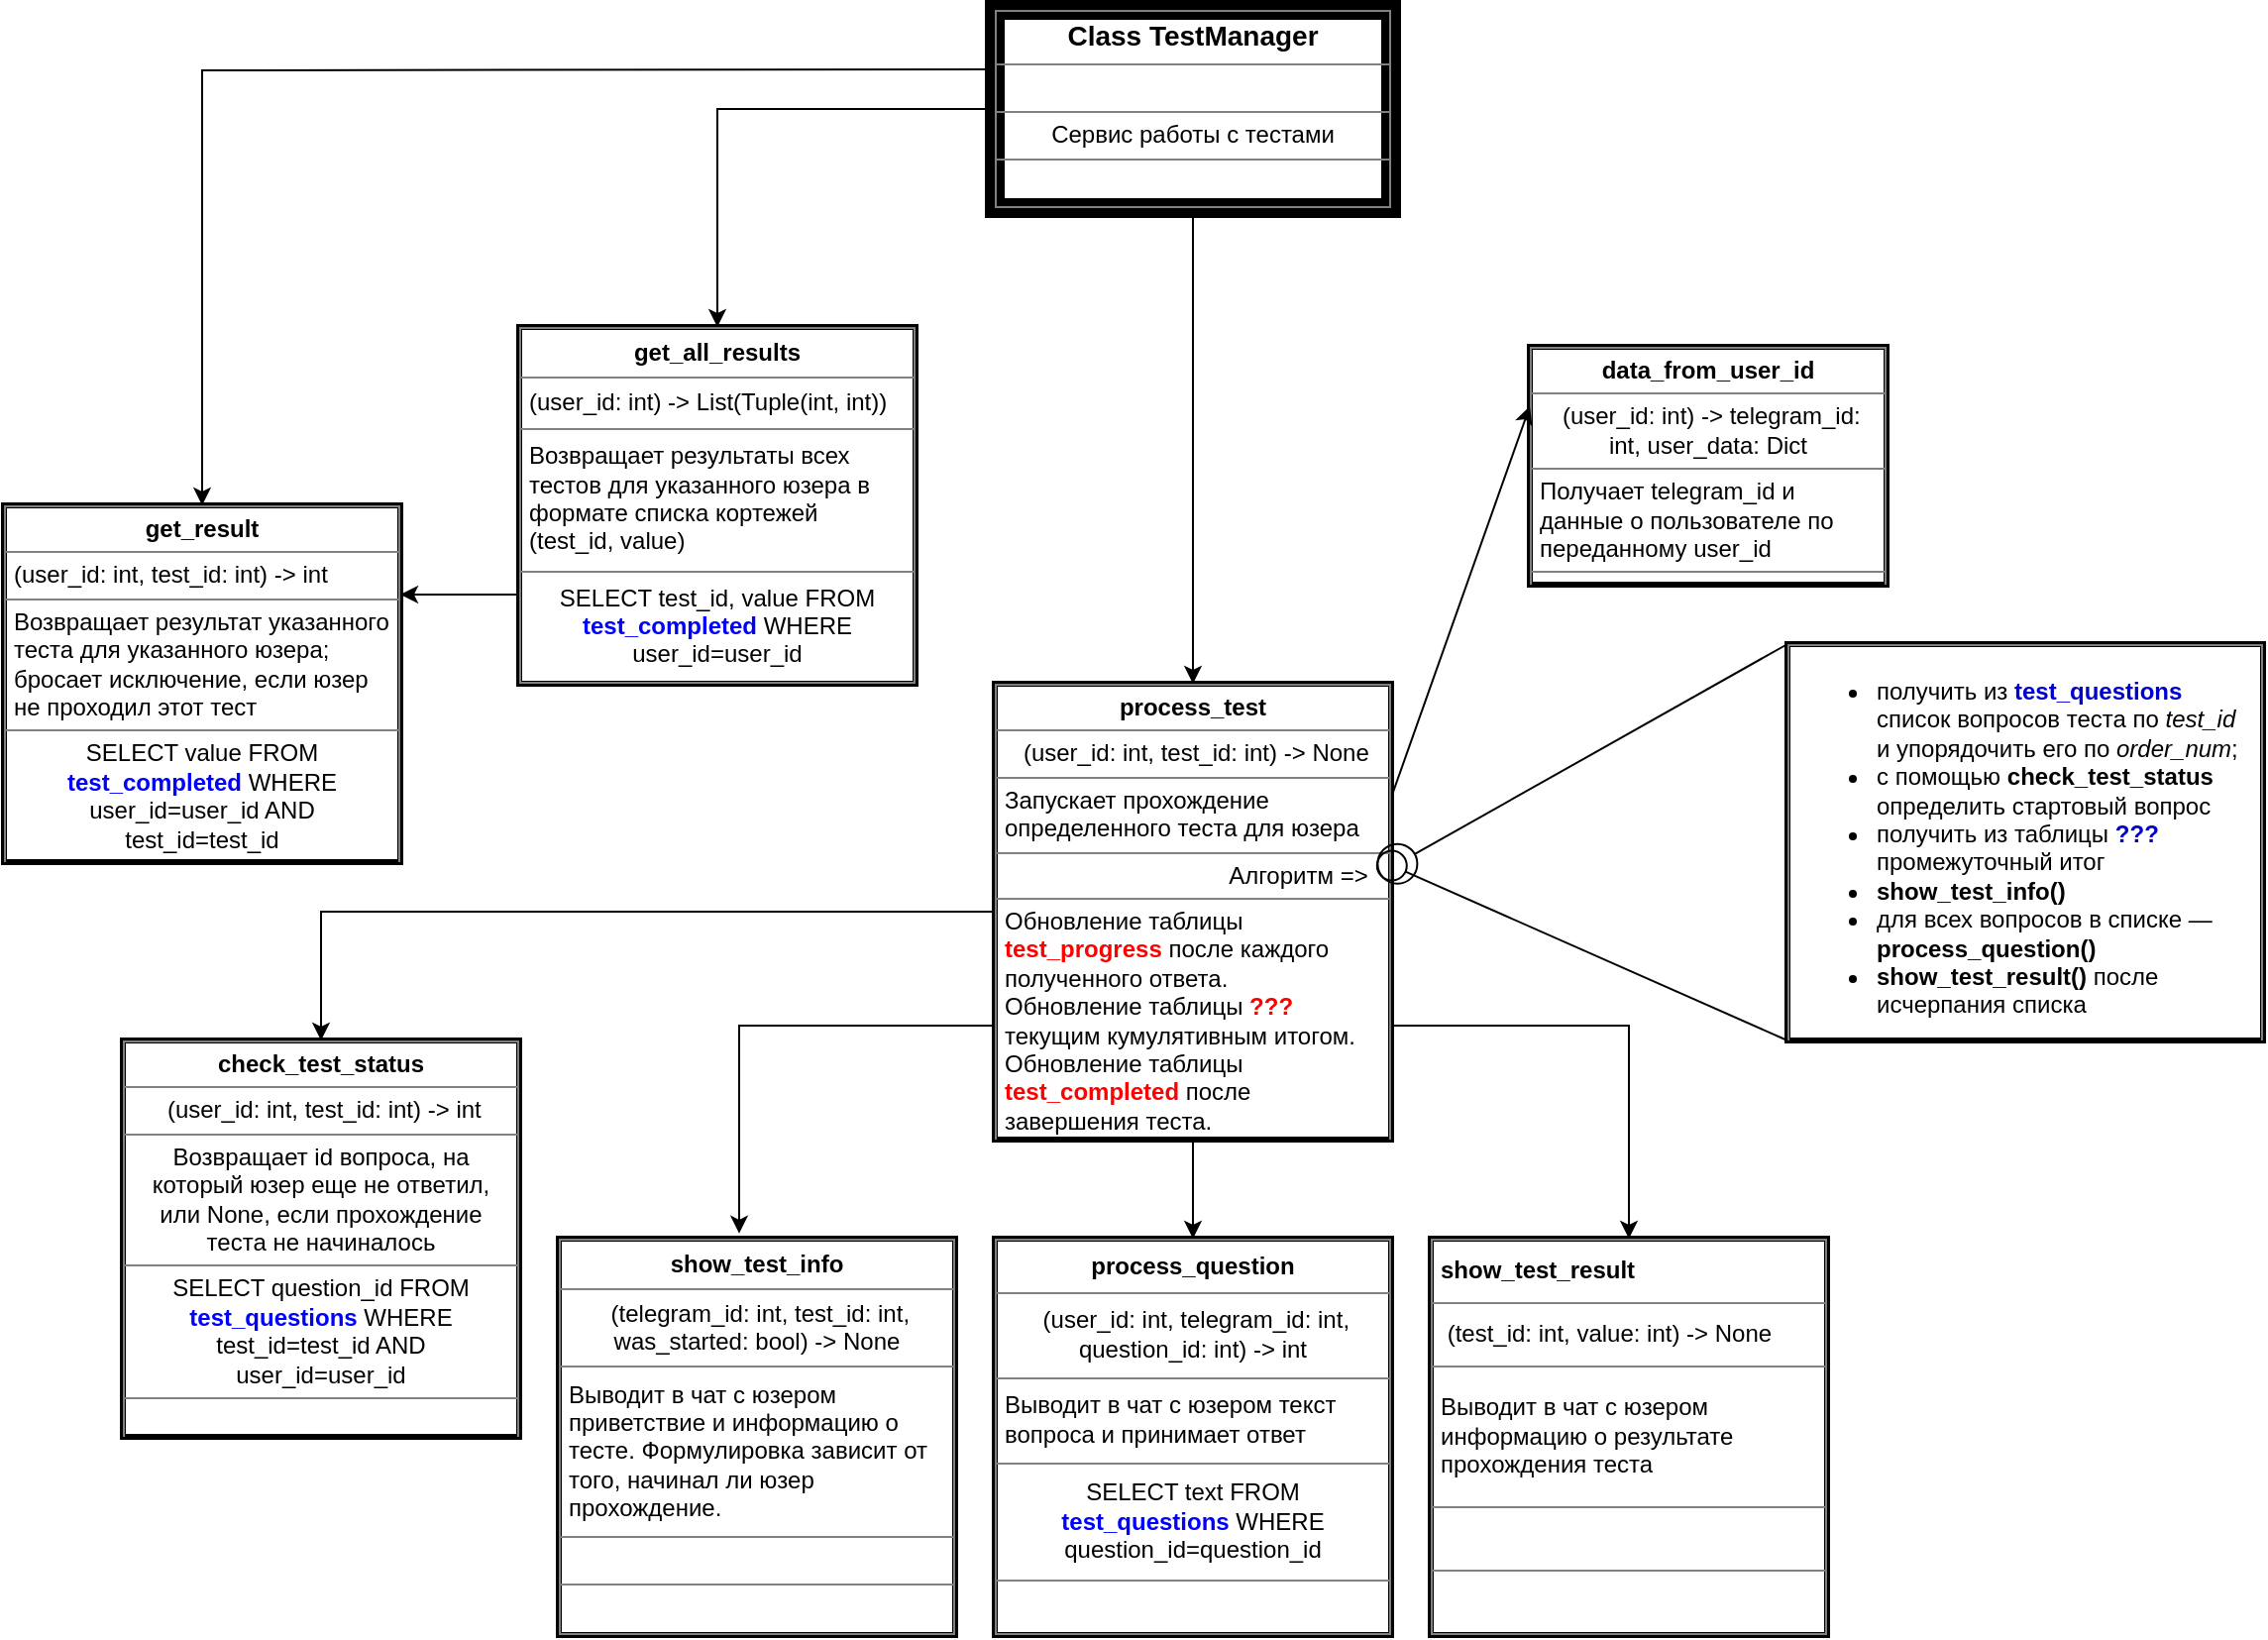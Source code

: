<mxfile version="20.7.4" type="device"><diagram id="C5RBs43oDa-KdzZeNtuy" name="Page-1"><mxGraphModel dx="1251" dy="993" grid="1" gridSize="10" guides="1" tooltips="1" connect="1" arrows="1" fold="1" page="1" pageScale="1" pageWidth="827" pageHeight="1169" math="0" shadow="0"><root><mxCell id="WIyWlLk6GJQsqaUBKTNV-0"/><mxCell id="WIyWlLk6GJQsqaUBKTNV-1" parent="WIyWlLk6GJQsqaUBKTNV-0"/><mxCell id="4UU27mW7zbHizoMPV95z-0" value="&lt;table style=&quot;width:100%;height:100%;border-collapse:collapse;&quot; width=&quot;100%&quot; height=&quot;100%&quot; cellpadding=&quot;4&quot; border=&quot;1&quot;&gt;&lt;tbody&gt;&lt;tr&gt;&lt;th align=&quot;center&quot;&gt;&lt;b&gt;get_result&lt;/b&gt;&lt;/th&gt;&lt;/tr&gt;&lt;tr&gt;&lt;td&gt;(user_id: int, test_id: int) -&amp;gt; int&lt;br&gt;&lt;/td&gt;&lt;/tr&gt;&lt;tr align=&quot;left&quot;&gt;&lt;td&gt;&lt;span&gt;Возвращает результат указанного теста для указанного юзера; бросает исключение, если юзер не проходил этот тест&lt;/span&gt;&lt;/td&gt;&lt;/tr&gt;&lt;tr&gt;&lt;td align=&quot;center&quot;&gt;&lt;span lang=&quot;EN-US&quot;&gt;SELECT value FROM &lt;font color=&quot;#0000FF&quot;&gt;&lt;b&gt;test_completed&lt;/b&gt;&lt;/font&gt; WHERE user_id=user_id AND test_id=test_id&lt;/span&gt;&lt;/td&gt;&lt;/tr&gt;&lt;/tbody&gt;&lt;/table&gt;" style="text;html=1;whiteSpace=wrap;strokeColor=default;fillColor=none;overflow=fill;strokeWidth=3;" vertex="1" parent="WIyWlLk6GJQsqaUBKTNV-1"><mxGeometry x="300" y="270" width="200" height="180" as="geometry"/></mxCell><mxCell id="4UU27mW7zbHizoMPV95z-1" value="&lt;table style=&quot;width:100%;height:100%;border-collapse:collapse;&quot; width=&quot;100%&quot; height=&quot;100%&quot; cellpadding=&quot;4&quot; border=&quot;1&quot;&gt;&lt;tbody&gt;&lt;tr&gt;&lt;th align=&quot;center&quot;&gt;data_from_user_id&lt;/th&gt;&lt;/tr&gt;&lt;tr align=&quot;center&quot;&gt;&lt;td&gt;&amp;nbsp;(user_id: int) -&amp;gt; telegram_id: int, user_data: Dict&lt;br&gt;&lt;/td&gt;&lt;/tr&gt;&lt;tr&gt;&lt;td&gt;&lt;div align=&quot;left&quot;&gt;Получает telegram_id и данные о пользователе по переданному user_id&lt;/div&gt;&lt;/td&gt;&lt;/tr&gt;&lt;tr&gt;&lt;td align=&quot;center&quot;&gt;&lt;br&gt;&lt;/td&gt;&lt;/tr&gt;&lt;/tbody&gt;&lt;/table&gt;" style="text;html=1;whiteSpace=wrap;strokeColor=default;fillColor=none;overflow=fill;strokeWidth=3;" vertex="1" parent="WIyWlLk6GJQsqaUBKTNV-1"><mxGeometry x="1070" y="190" width="180" height="120" as="geometry"/></mxCell><mxCell id="4UU27mW7zbHizoMPV95z-25" style="edgeStyle=none;rounded=0;orthogonalLoop=1;jettySize=auto;html=1;exitX=0;exitY=0.75;exitDx=0;exitDy=0;entryX=1;entryY=0.25;entryDx=0;entryDy=0;fontColor=#FF0000;" edge="1" parent="WIyWlLk6GJQsqaUBKTNV-1" source="4UU27mW7zbHizoMPV95z-2" target="4UU27mW7zbHizoMPV95z-0"><mxGeometry relative="1" as="geometry"/></mxCell><mxCell id="4UU27mW7zbHizoMPV95z-2" value="&lt;table style=&quot;width:100%;height:100%;border-collapse:collapse;&quot; width=&quot;100%&quot; height=&quot;100%&quot; cellpadding=&quot;4&quot; border=&quot;1&quot;&gt;&lt;tbody&gt;&lt;tr&gt;&lt;th align=&quot;center&quot;&gt;&lt;b&gt;get_all_results&lt;/b&gt;&lt;/th&gt;&lt;/tr&gt;&lt;tr&gt;&lt;td&gt;(user_id: int) -&amp;gt; List(Tuple(int, int))&lt;br&gt;&lt;/td&gt;&lt;/tr&gt;&lt;tr align=&quot;left&quot;&gt;&lt;td&gt;&lt;span&gt;Возвращает результаты всех тестов для указанного юзера в формате списка кортежей (test_id, value)&lt;br&gt;&lt;/span&gt;&lt;/td&gt;&lt;/tr&gt;&lt;tr&gt;&lt;td align=&quot;center&quot;&gt;&lt;span lang=&quot;EN-US&quot;&gt;SELECT test_id, value FROM &lt;font color=&quot;#0000FF&quot;&gt;&lt;b&gt;test_completed&lt;/b&gt;&lt;/font&gt; WHERE user_id=user_id&lt;/span&gt;&lt;/td&gt;&lt;/tr&gt;&lt;/tbody&gt;&lt;/table&gt;" style="text;html=1;whiteSpace=wrap;strokeColor=default;fillColor=none;overflow=fill;strokeWidth=3;" vertex="1" parent="WIyWlLk6GJQsqaUBKTNV-1"><mxGeometry x="560" y="180" width="200" height="180" as="geometry"/></mxCell><mxCell id="4UU27mW7zbHizoMPV95z-5" value="&lt;table style=&quot;width:100%;height:100%;border-collapse:collapse;&quot; width=&quot;100%&quot; height=&quot;100%&quot; cellpadding=&quot;4&quot; border=&quot;1&quot;&gt;&lt;tbody&gt;&lt;tr&gt;&lt;th align=&quot;center&quot;&gt;process_question&lt;/th&gt;&lt;/tr&gt;&lt;tr align=&quot;center&quot;&gt;&lt;td&gt;&amp;nbsp;(user_id: int, telegram_id: int, question_id: int) -&amp;gt; int&lt;br&gt;&lt;/td&gt;&lt;/tr&gt;&lt;tr align=&quot;left&quot;&gt;&lt;td&gt;Выводит в чат с юзером текст вопроса и принимает ответ&lt;br&gt;&lt;/td&gt;&lt;/tr&gt;&lt;tr&gt;&lt;td align=&quot;center&quot;&gt;&lt;span lang=&quot;EN-US&quot;&gt;SELECT text FROM &lt;font color=&quot;#0000FF&quot;&gt;&lt;b&gt;test_questions&lt;/b&gt;&lt;/font&gt; WHERE question_id=question_id&lt;br&gt;&lt;/span&gt;&lt;/td&gt;&lt;/tr&gt;&lt;tr&gt;&lt;td&gt;&lt;br&gt;&lt;/td&gt;&lt;/tr&gt;&lt;/tbody&gt;&lt;/table&gt;" style="text;html=1;whiteSpace=wrap;strokeColor=default;fillColor=none;overflow=fill;strokeWidth=3;" vertex="1" parent="WIyWlLk6GJQsqaUBKTNV-1"><mxGeometry x="800" y="640" width="200" height="200" as="geometry"/></mxCell><mxCell id="4UU27mW7zbHizoMPV95z-10" style="edgeStyle=orthogonalEdgeStyle;rounded=0;orthogonalLoop=1;jettySize=auto;html=1;exitX=0;exitY=0.5;exitDx=0;exitDy=0;entryX=0.5;entryY=0;entryDx=0;entryDy=0;fontColor=#FF0000;" edge="1" parent="WIyWlLk6GJQsqaUBKTNV-1" source="4UU27mW7zbHizoMPV95z-7" target="4UU27mW7zbHizoMPV95z-8"><mxGeometry relative="1" as="geometry"/></mxCell><mxCell id="4UU27mW7zbHizoMPV95z-12" style="edgeStyle=orthogonalEdgeStyle;rounded=0;orthogonalLoop=1;jettySize=auto;html=1;entryX=0.5;entryY=0;entryDx=0;entryDy=0;fontColor=#FF0000;" edge="1" parent="WIyWlLk6GJQsqaUBKTNV-1" source="4UU27mW7zbHizoMPV95z-7" target="4UU27mW7zbHizoMPV95z-5"><mxGeometry relative="1" as="geometry"/></mxCell><mxCell id="4UU27mW7zbHizoMPV95z-37" style="edgeStyle=none;rounded=0;orthogonalLoop=1;jettySize=auto;html=1;exitX=1;exitY=0.25;exitDx=0;exitDy=0;entryX=0;entryY=0.25;entryDx=0;entryDy=0;fontSize=14;fontColor=#FF0000;" edge="1" parent="WIyWlLk6GJQsqaUBKTNV-1" source="4UU27mW7zbHizoMPV95z-7" target="4UU27mW7zbHizoMPV95z-1"><mxGeometry relative="1" as="geometry"/></mxCell><mxCell id="4UU27mW7zbHizoMPV95z-7" value="&lt;table style=&quot;width:100%;height:100%;border-collapse:collapse;&quot; width=&quot;100%&quot; height=&quot;100%&quot; cellpadding=&quot;4&quot; border=&quot;1&quot;&gt;&lt;tbody&gt;&lt;tr&gt;&lt;th align=&quot;center&quot;&gt;process_test&lt;/th&gt;&lt;/tr&gt;&lt;tr align=&quot;center&quot;&gt;&lt;td&gt;&amp;nbsp;(user_id: int, test_id: int) -&amp;gt; None&lt;br&gt;&lt;/td&gt;&lt;/tr&gt;&lt;tr align=&quot;left&quot;&gt;&lt;td&gt;Запускает прохождение определенного теста для юзера&lt;br&gt;&lt;/td&gt;&lt;/tr&gt;&lt;tr align=&quot;right&quot;&gt;&lt;td&gt;&lt;span lang=&quot;EN-US&quot;&gt;Алгоритм =&amp;gt;&amp;nbsp;&amp;nbsp; &lt;br&gt;&lt;/span&gt;&lt;/td&gt;&lt;/tr&gt;&lt;tr&gt;&lt;td&gt;Обновление таблицы &lt;font color=&quot;#FF0000&quot;&gt;&lt;b&gt;test_progress&lt;/b&gt;&lt;/font&gt; после каждого полученного ответа.&lt;br&gt;Обновление таблицы &lt;b&gt;&lt;font color=&quot;#FF0000&quot;&gt;???&lt;/font&gt;&lt;/b&gt; текущим кумулятивным итогом.&lt;br&gt;Обновление таблицы &lt;font color=&quot;#FF0000&quot;&gt;&lt;b&gt;test_completed&lt;/b&gt;&lt;/font&gt; после завершения теста. &lt;/td&gt;&lt;/tr&gt;&lt;/tbody&gt;&lt;/table&gt;" style="text;html=1;whiteSpace=wrap;strokeColor=default;fillColor=none;overflow=fill;strokeWidth=3;" vertex="1" parent="WIyWlLk6GJQsqaUBKTNV-1"><mxGeometry x="800" y="360" width="200" height="230" as="geometry"/></mxCell><mxCell id="4UU27mW7zbHizoMPV95z-8" value="&lt;table style=&quot;width:100%;height:100%;border-collapse:collapse;&quot; width=&quot;100%&quot; height=&quot;100%&quot; cellpadding=&quot;4&quot; border=&quot;1&quot;&gt;&lt;tbody&gt;&lt;tr&gt;&lt;th align=&quot;center&quot;&gt;check_test_status&lt;/th&gt;&lt;/tr&gt;&lt;tr align=&quot;center&quot;&gt;&lt;td&gt;&amp;nbsp;(user_id: int, test_id: int) -&amp;gt; int&lt;br&gt;&lt;/td&gt;&lt;/tr&gt;&lt;tr&gt;&lt;td align=&quot;center&quot;&gt;Возвращает id вопроса, на который юзер еще не ответил, или None, если прохождение теста не начиналось&lt;br&gt;&lt;/td&gt;&lt;/tr&gt;&lt;tr&gt;&lt;td align=&quot;center&quot;&gt;&lt;span lang=&quot;EN-US&quot;&gt;SELECT question_id FROM &lt;font color=&quot;#0000FF&quot;&gt;&lt;b&gt;test_questions&lt;/b&gt;&lt;/font&gt; WHERE test_id=test_id AND user_id=user_id&lt;br&gt;&lt;/span&gt;&lt;/td&gt;&lt;/tr&gt;&lt;tr&gt;&lt;td&gt;&lt;br&gt;&lt;/td&gt;&lt;/tr&gt;&lt;/tbody&gt;&lt;/table&gt;" style="text;html=1;whiteSpace=wrap;strokeColor=default;fillColor=none;overflow=fill;strokeWidth=3;" vertex="1" parent="WIyWlLk6GJQsqaUBKTNV-1"><mxGeometry x="360" y="540" width="200" height="200" as="geometry"/></mxCell><mxCell id="4UU27mW7zbHizoMPV95z-30" style="edgeStyle=none;rounded=0;orthogonalLoop=1;jettySize=auto;html=1;exitX=0.5;exitY=1;exitDx=0;exitDy=0;fontColor=#FF0000;" edge="1" parent="WIyWlLk6GJQsqaUBKTNV-1" source="4UU27mW7zbHizoMPV95z-13" target="4UU27mW7zbHizoMPV95z-7"><mxGeometry relative="1" as="geometry"/></mxCell><mxCell id="4UU27mW7zbHizoMPV95z-13" value="&lt;table style=&quot;width:100%;height:100%;border-collapse:collapse;&quot; width=&quot;100%&quot; height=&quot;100%&quot; cellpadding=&quot;4&quot; border=&quot;1&quot;&gt;&lt;tbody&gt;&lt;tr&gt;&lt;th align=&quot;center&quot;&gt;&lt;font style=&quot;font-size: 14px;&quot;&gt;Class TestManager&lt;/font&gt;&lt;br&gt;&lt;/th&gt;&lt;/tr&gt;&lt;tr&gt;&lt;td&gt;&lt;br&gt;&lt;/td&gt;&lt;/tr&gt;&lt;tr align=&quot;center&quot;&gt;&lt;td&gt;&lt;span&gt;Сервис работы с тестами&lt;br&gt;&lt;/span&gt;&lt;/td&gt;&lt;/tr&gt;&lt;tr&gt;&lt;td align=&quot;center&quot;&gt;&lt;br&gt;&lt;/td&gt;&lt;/tr&gt;&lt;/tbody&gt;&lt;/table&gt;" style="text;html=1;whiteSpace=wrap;strokeColor=default;fillColor=none;overflow=fill;strokeWidth=10;" vertex="1" parent="WIyWlLk6GJQsqaUBKTNV-1"><mxGeometry x="800" y="20" width="200" height="100" as="geometry"/></mxCell><mxCell id="4UU27mW7zbHizoMPV95z-32" value="&lt;table style=&quot;width:100%;height:100%;border-collapse:collapse;&quot; width=&quot;100%&quot; height=&quot;100%&quot; cellpadding=&quot;4&quot; border=&quot;1&quot;&gt;&lt;tbody&gt;&lt;tr&gt;&lt;th align=&quot;center&quot;&gt;show_test_info&lt;br&gt;&lt;/th&gt;&lt;/tr&gt;&lt;tr align=&quot;center&quot;&gt;&lt;td&gt;&amp;nbsp;(telegram_id: int, test_id: int, was_started: bool) -&amp;gt; None&lt;br&gt;&lt;/td&gt;&lt;/tr&gt;&lt;tr align=&quot;left&quot;&gt;&lt;td&gt;Выводит в чат с юзером приветствие и информацию о тесте. Формулировка зависит от того, начинал ли юзер прохождение.&lt;br&gt;&lt;/td&gt;&lt;/tr&gt;&lt;tr&gt;&lt;td align=&quot;center&quot;&gt;&lt;span lang=&quot;EN-US&quot;&gt;&lt;br&gt;&lt;/span&gt;&lt;/td&gt;&lt;/tr&gt;&lt;tr&gt;&lt;td&gt;&lt;br&gt;&lt;/td&gt;&lt;/tr&gt;&lt;/tbody&gt;&lt;/table&gt;" style="text;html=1;whiteSpace=wrap;strokeColor=default;fillColor=none;overflow=fill;strokeWidth=3;" vertex="1" parent="WIyWlLk6GJQsqaUBKTNV-1"><mxGeometry x="580" y="640" width="200" height="200" as="geometry"/></mxCell><mxCell id="4UU27mW7zbHizoMPV95z-33" style="edgeStyle=orthogonalEdgeStyle;rounded=0;orthogonalLoop=1;jettySize=auto;html=1;exitX=0;exitY=0.75;exitDx=0;exitDy=0;entryX=0.455;entryY=-0.013;entryDx=0;entryDy=0;fontColor=#FF0000;entryPerimeter=0;" edge="1" parent="WIyWlLk6GJQsqaUBKTNV-1" source="4UU27mW7zbHizoMPV95z-7" target="4UU27mW7zbHizoMPV95z-32"><mxGeometry relative="1" as="geometry"><mxPoint x="810" y="500" as="sourcePoint"/><mxPoint x="470" y="550" as="targetPoint"/></mxGeometry></mxCell><mxCell id="4UU27mW7zbHizoMPV95z-34" style="edgeStyle=orthogonalEdgeStyle;rounded=0;orthogonalLoop=1;jettySize=auto;html=1;entryX=0.5;entryY=0;entryDx=0;entryDy=0;fontColor=#FF0000;" edge="1" parent="WIyWlLk6GJQsqaUBKTNV-1" source="4UU27mW7zbHizoMPV95z-13" target="4UU27mW7zbHizoMPV95z-2"><mxGeometry relative="1" as="geometry"><mxPoint x="769" y="82.6" as="sourcePoint"/><mxPoint x="640" y="180.0" as="targetPoint"/></mxGeometry></mxCell><mxCell id="4UU27mW7zbHizoMPV95z-35" style="edgeStyle=orthogonalEdgeStyle;rounded=0;orthogonalLoop=1;jettySize=auto;html=1;entryX=0.5;entryY=0;entryDx=0;entryDy=0;fontColor=#FF0000;" edge="1" parent="WIyWlLk6GJQsqaUBKTNV-1" target="4UU27mW7zbHizoMPV95z-0"><mxGeometry relative="1" as="geometry"><mxPoint x="800" y="49.998" as="sourcePoint"/><mxPoint x="660" y="159.95" as="targetPoint"/></mxGeometry></mxCell><mxCell id="4UU27mW7zbHizoMPV95z-38" value="&lt;table style=&quot;width:100%;height:100%;border-collapse:collapse;&quot; width=&quot;100%&quot; height=&quot;100%&quot; cellpadding=&quot;4&quot; border=&quot;1&quot;&gt;&lt;tbody&gt;&lt;tr&gt;&lt;th&gt;show_test_result&lt;br&gt;&lt;/th&gt;&lt;/tr&gt;&lt;tr&gt;&lt;td&gt;&amp;nbsp;(test_id: int, value: int) -&amp;gt; None&lt;br&gt;&lt;/td&gt;&lt;/tr&gt;&lt;tr&gt;&lt;td&gt;Выводит в чат с юзером информацию о результате прохождения теста&lt;br&gt;&lt;/td&gt;&lt;/tr&gt;&lt;tr&gt;&lt;td&gt;&lt;span lang=&quot;EN-US&quot;&gt;&lt;br&gt;&lt;/span&gt;&lt;/td&gt;&lt;/tr&gt;&lt;tr&gt;&lt;td&gt;&lt;br&gt;&lt;/td&gt;&lt;/tr&gt;&lt;/tbody&gt;&lt;/table&gt;" style="text;html=1;whiteSpace=wrap;strokeColor=default;fillColor=none;overflow=fill;strokeWidth=3;align=left;" vertex="1" parent="WIyWlLk6GJQsqaUBKTNV-1"><mxGeometry x="1020" y="640" width="200" height="200" as="geometry"/></mxCell><mxCell id="4UU27mW7zbHizoMPV95z-41" style="edgeStyle=orthogonalEdgeStyle;rounded=0;orthogonalLoop=1;jettySize=auto;html=1;exitX=1;exitY=0.75;exitDx=0;exitDy=0;entryX=0.5;entryY=0;entryDx=0;entryDy=0;fontColor=#FF0000;" edge="1" parent="WIyWlLk6GJQsqaUBKTNV-1" source="4UU27mW7zbHizoMPV95z-7" target="4UU27mW7zbHizoMPV95z-38"><mxGeometry relative="1" as="geometry"><mxPoint x="1249" y="530" as="sourcePoint"/><mxPoint x="1120" y="627.4" as="targetPoint"/></mxGeometry></mxCell><mxCell id="4UU27mW7zbHizoMPV95z-55" value="&lt;table style=&quot;width:100%;height:100%;border-collapse:collapse;&quot; width=&quot;100%&quot; height=&quot;100%&quot; cellpadding=&quot;4&quot; border=&quot;1&quot;&gt;&lt;tbody&gt;&lt;tr align=&quot;left&quot;&gt;&lt;td&gt;&lt;ul&gt;&lt;li&gt;получить из &lt;b&gt;&lt;font color=&quot;#0000CC&quot;&gt;test_questions&lt;/font&gt;&lt;/b&gt; список вопросов теста по &lt;i&gt;test_id&lt;/i&gt; и упорядочить его по &lt;i&gt;order_num&lt;/i&gt;;&lt;/li&gt;&lt;li&gt;c помощью &lt;b&gt;check_test_status&lt;/b&gt; определить стартовый вопрос&lt;/li&gt;&lt;li&gt;получить из таблицы &lt;font color=&quot;#0000CC&quot;&gt;&lt;b&gt;???&lt;/b&gt;&lt;/font&gt; промежуточный итог&lt;br&gt;&lt;/li&gt;&lt;li&gt;&lt;b&gt;show_test_info()&lt;/b&gt;&lt;/li&gt;&lt;li&gt;для всех вопросов в списке — &lt;b&gt;process_question()&lt;/b&gt;&lt;/li&gt;&lt;li&gt;&lt;b&gt;show_test_result()&lt;/b&gt; после исчерпания списка&lt;br&gt;&lt;/li&gt;&lt;/ul&gt;&lt;/td&gt;&lt;/tr&gt;&lt;tr&gt;&lt;td&gt;&lt;div align=&quot;left&quot;&gt;&lt;br&gt;&lt;/div&gt;&lt;div align=&quot;left&quot;&gt;&lt;br&gt;&lt;/div&gt;&lt;/td&gt;&lt;/tr&gt;&lt;/tbody&gt;&lt;/table&gt;" style="text;html=1;whiteSpace=wrap;strokeColor=default;fillColor=none;overflow=fill;strokeWidth=3;" vertex="1" parent="WIyWlLk6GJQsqaUBKTNV-1"><mxGeometry x="1200" y="340" width="240" height="200" as="geometry"/></mxCell><mxCell id="4UU27mW7zbHizoMPV95z-57" value="" style="endArrow=none;html=1;rounded=0;fontSize=14;fontColor=#FF0000;entryX=0;entryY=0;entryDx=0;entryDy=0;exitX=1.016;exitY=0.395;exitDx=0;exitDy=0;startArrow=oval;startFill=0;endSize=19;startSize=20;exitPerimeter=0;" edge="1" parent="WIyWlLk6GJQsqaUBKTNV-1" source="4UU27mW7zbHizoMPV95z-7" target="4UU27mW7zbHizoMPV95z-55"><mxGeometry width="50" height="50" relative="1" as="geometry"><mxPoint x="1000" y="440" as="sourcePoint"/><mxPoint x="850" y="490" as="targetPoint"/></mxGeometry></mxCell><mxCell id="4UU27mW7zbHizoMPV95z-59" value="" style="endArrow=none;html=1;rounded=0;fontSize=14;fontColor=#FF0000;entryX=0;entryY=1;entryDx=0;entryDy=0;startArrow=oval;startFill=0;startSize=15;exitX=1.002;exitY=0.399;exitDx=0;exitDy=0;exitPerimeter=0;" edge="1" parent="WIyWlLk6GJQsqaUBKTNV-1" source="4UU27mW7zbHizoMPV95z-7" target="4UU27mW7zbHizoMPV95z-55"><mxGeometry width="50" height="50" relative="1" as="geometry"><mxPoint x="1000" y="450" as="sourcePoint"/><mxPoint x="1170" y="370" as="targetPoint"/></mxGeometry></mxCell></root></mxGraphModel></diagram></mxfile>